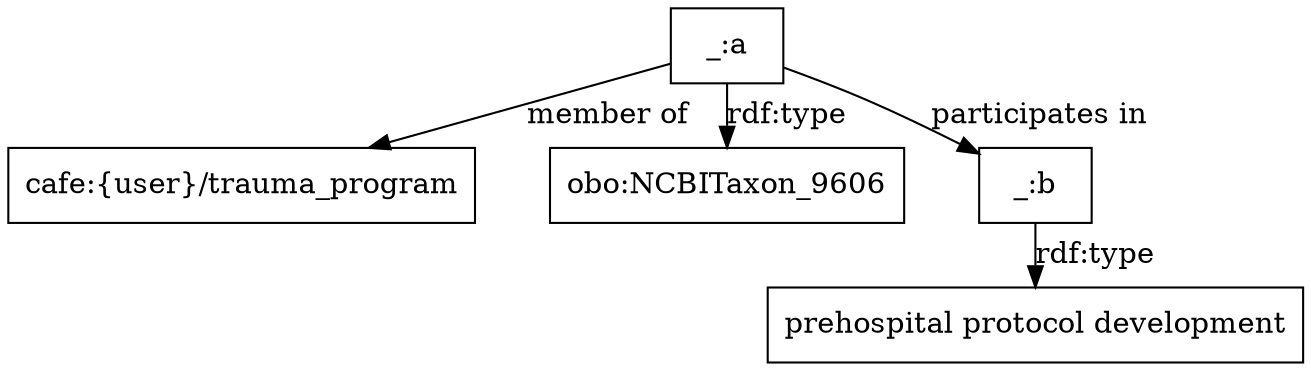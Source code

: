 digraph g { node [shape=rectangle];
graph [splines=true, nodesep=.5, ranksep=0, overlap=false];
"_:a" -> "cafe:{user}/trauma_program" [label="member of"]
"_:a" -> "obo:NCBITaxon_9606" [label="rdf:type"]
"_:a" -> "_:b" [label="participates in"]
"_:b" -> "prehospital protocol development" [label="rdf:type"]
}